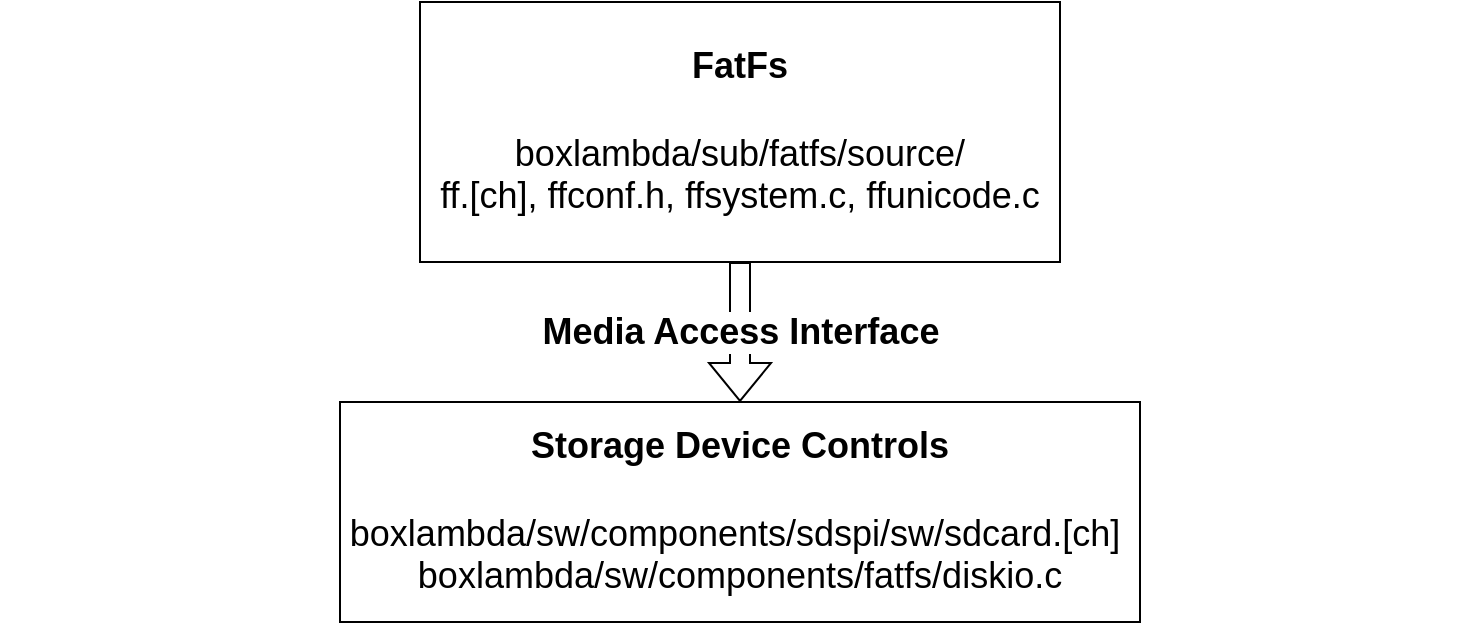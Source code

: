 <mxfile version="27.0.9">
  <diagram id="GExQI0PKyTtKDbZz8-Lj" name="Page-1">
    <mxGraphModel dx="2062" dy="1348" grid="1" gridSize="10" guides="1" tooltips="1" connect="1" arrows="1" fold="1" page="1" pageScale="1" pageWidth="850" pageHeight="1100" math="0" shadow="0">
      <root>
        <mxCell id="0" />
        <mxCell id="1" parent="0" />
        <mxCell id="7Bn-g6t278TBe35TN6Dq-2" value="" style="rounded=0;whiteSpace=wrap;html=1;fillColor=none;strokeColor=none;" vertex="1" parent="1">
          <mxGeometry x="70" y="280" width="730" height="60" as="geometry" />
        </mxCell>
        <mxCell id="CBPMPLuSxcPrX_0sTuR8-1" value="&lt;font style=&quot;font-size: 18px;&quot;&gt;&lt;b&gt;FatFs&lt;br&gt;&lt;br&gt;&lt;/b&gt;boxlambda/sub/fatfs/source/&lt;br&gt;ff.[ch], ffconf.h, ffsystem.c, ffunicode.c&lt;/font&gt;" style="rounded=0;whiteSpace=wrap;html=1;" parent="1" vertex="1">
          <mxGeometry x="280" y="161" width="320" height="130" as="geometry" />
        </mxCell>
        <mxCell id="CBPMPLuSxcPrX_0sTuR8-2" value="&lt;b&gt;Storage Device Controls&lt;/b&gt;&lt;br&gt;&lt;br&gt;boxlambda/sw/components/sdspi/sw/sdcard.[ch]&amp;nbsp;&lt;div&gt;boxlambda/sw/components/fatfs/diskio.c&lt;/div&gt;" style="rounded=0;whiteSpace=wrap;html=1;fontSize=18;" parent="1" vertex="1">
          <mxGeometry x="240" y="361" width="400" height="110" as="geometry" />
        </mxCell>
        <mxCell id="CBPMPLuSxcPrX_0sTuR8-3" value="Media Access Interface" style="shape=flexArrow;endArrow=classic;html=1;rounded=0;fontSize=18;entryX=0.5;entryY=0;entryDx=0;entryDy=0;exitX=0.5;exitY=1;exitDx=0;exitDy=0;fontStyle=1" parent="1" source="CBPMPLuSxcPrX_0sTuR8-1" target="CBPMPLuSxcPrX_0sTuR8-2" edge="1">
          <mxGeometry width="50" height="50" relative="1" as="geometry">
            <mxPoint x="400" y="260" as="sourcePoint" />
            <mxPoint x="450" y="210" as="targetPoint" />
          </mxGeometry>
        </mxCell>
      </root>
    </mxGraphModel>
  </diagram>
</mxfile>
